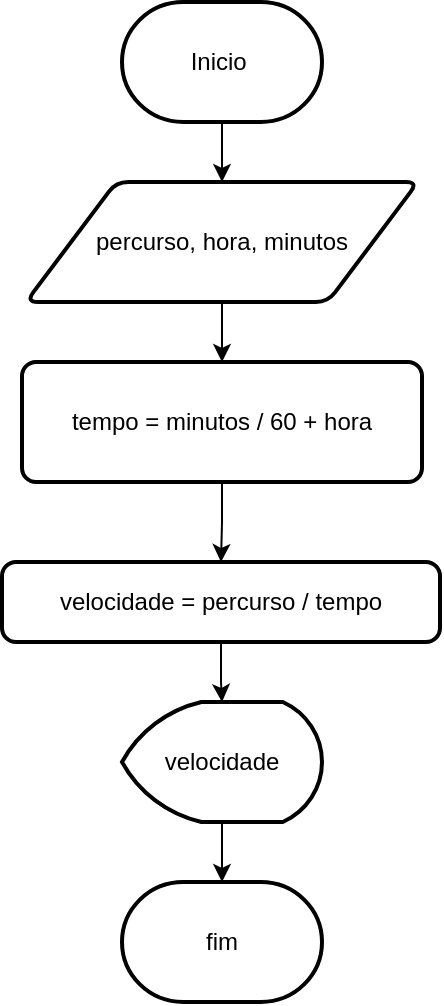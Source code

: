 <mxfile version="18.0.2" type="device"><diagram id="jr85JkW09dTifT3k-eUG" name="Page-1"><mxGraphModel dx="1102" dy="1783" grid="1" gridSize="10" guides="1" tooltips="1" connect="1" arrows="1" fold="1" page="1" pageScale="1" pageWidth="827" pageHeight="1169" math="0" shadow="0"><root><mxCell id="0"/><mxCell id="1" parent="0"/><mxCell id="ISq8b_xKO5qwZ7Sfqe3s-3" value="" style="edgeStyle=orthogonalEdgeStyle;rounded=0;orthogonalLoop=1;jettySize=auto;html=1;" edge="1" parent="1" source="ISq8b_xKO5qwZ7Sfqe3s-1" target="ISq8b_xKO5qwZ7Sfqe3s-2"><mxGeometry relative="1" as="geometry"/></mxCell><mxCell id="ISq8b_xKO5qwZ7Sfqe3s-1" value="Inicio&amp;nbsp;" style="strokeWidth=2;html=1;shape=mxgraph.flowchart.terminator;whiteSpace=wrap;" vertex="1" parent="1"><mxGeometry x="364" width="100" height="60" as="geometry"/></mxCell><mxCell id="ISq8b_xKO5qwZ7Sfqe3s-5" value="" style="edgeStyle=orthogonalEdgeStyle;rounded=0;orthogonalLoop=1;jettySize=auto;html=1;" edge="1" parent="1" source="ISq8b_xKO5qwZ7Sfqe3s-2" target="ISq8b_xKO5qwZ7Sfqe3s-4"><mxGeometry relative="1" as="geometry"/></mxCell><mxCell id="ISq8b_xKO5qwZ7Sfqe3s-2" value="percurso, hora, minutos" style="shape=parallelogram;html=1;strokeWidth=2;perimeter=parallelogramPerimeter;whiteSpace=wrap;rounded=1;arcSize=12;size=0.23;" vertex="1" parent="1"><mxGeometry x="316" y="90" width="196" height="60" as="geometry"/></mxCell><mxCell id="ISq8b_xKO5qwZ7Sfqe3s-17" value="" style="edgeStyle=orthogonalEdgeStyle;rounded=0;orthogonalLoop=1;jettySize=auto;html=1;" edge="1" parent="1" source="ISq8b_xKO5qwZ7Sfqe3s-4" target="ISq8b_xKO5qwZ7Sfqe3s-15"><mxGeometry relative="1" as="geometry"/></mxCell><mxCell id="ISq8b_xKO5qwZ7Sfqe3s-4" value="tempo = minutos / 60 + hora" style="rounded=1;whiteSpace=wrap;html=1;absoluteArcSize=1;arcSize=14;strokeWidth=2;" vertex="1" parent="1"><mxGeometry x="314" y="180" width="200" height="60" as="geometry"/></mxCell><mxCell id="ISq8b_xKO5qwZ7Sfqe3s-9" value="" style="edgeStyle=orthogonalEdgeStyle;rounded=0;orthogonalLoop=1;jettySize=auto;html=1;" edge="1" parent="1" source="ISq8b_xKO5qwZ7Sfqe3s-6" target="ISq8b_xKO5qwZ7Sfqe3s-7"><mxGeometry relative="1" as="geometry"/></mxCell><mxCell id="ISq8b_xKO5qwZ7Sfqe3s-6" value="velocidade" style="strokeWidth=2;html=1;shape=mxgraph.flowchart.display;whiteSpace=wrap;" vertex="1" parent="1"><mxGeometry x="364" y="350" width="100" height="60" as="geometry"/></mxCell><mxCell id="ISq8b_xKO5qwZ7Sfqe3s-7" value="fim" style="strokeWidth=2;html=1;shape=mxgraph.flowchart.terminator;whiteSpace=wrap;" vertex="1" parent="1"><mxGeometry x="364" y="440" width="100" height="60" as="geometry"/></mxCell><mxCell id="ISq8b_xKO5qwZ7Sfqe3s-18" value="" style="edgeStyle=orthogonalEdgeStyle;rounded=0;orthogonalLoop=1;jettySize=auto;html=1;" edge="1" parent="1" source="ISq8b_xKO5qwZ7Sfqe3s-15" target="ISq8b_xKO5qwZ7Sfqe3s-6"><mxGeometry relative="1" as="geometry"/></mxCell><mxCell id="ISq8b_xKO5qwZ7Sfqe3s-15" value="velocidade = percurso / tempo" style="rounded=1;whiteSpace=wrap;html=1;absoluteArcSize=1;arcSize=14;strokeWidth=2;" vertex="1" parent="1"><mxGeometry x="304" y="280" width="219" height="40" as="geometry"/></mxCell></root></mxGraphModel></diagram></mxfile>